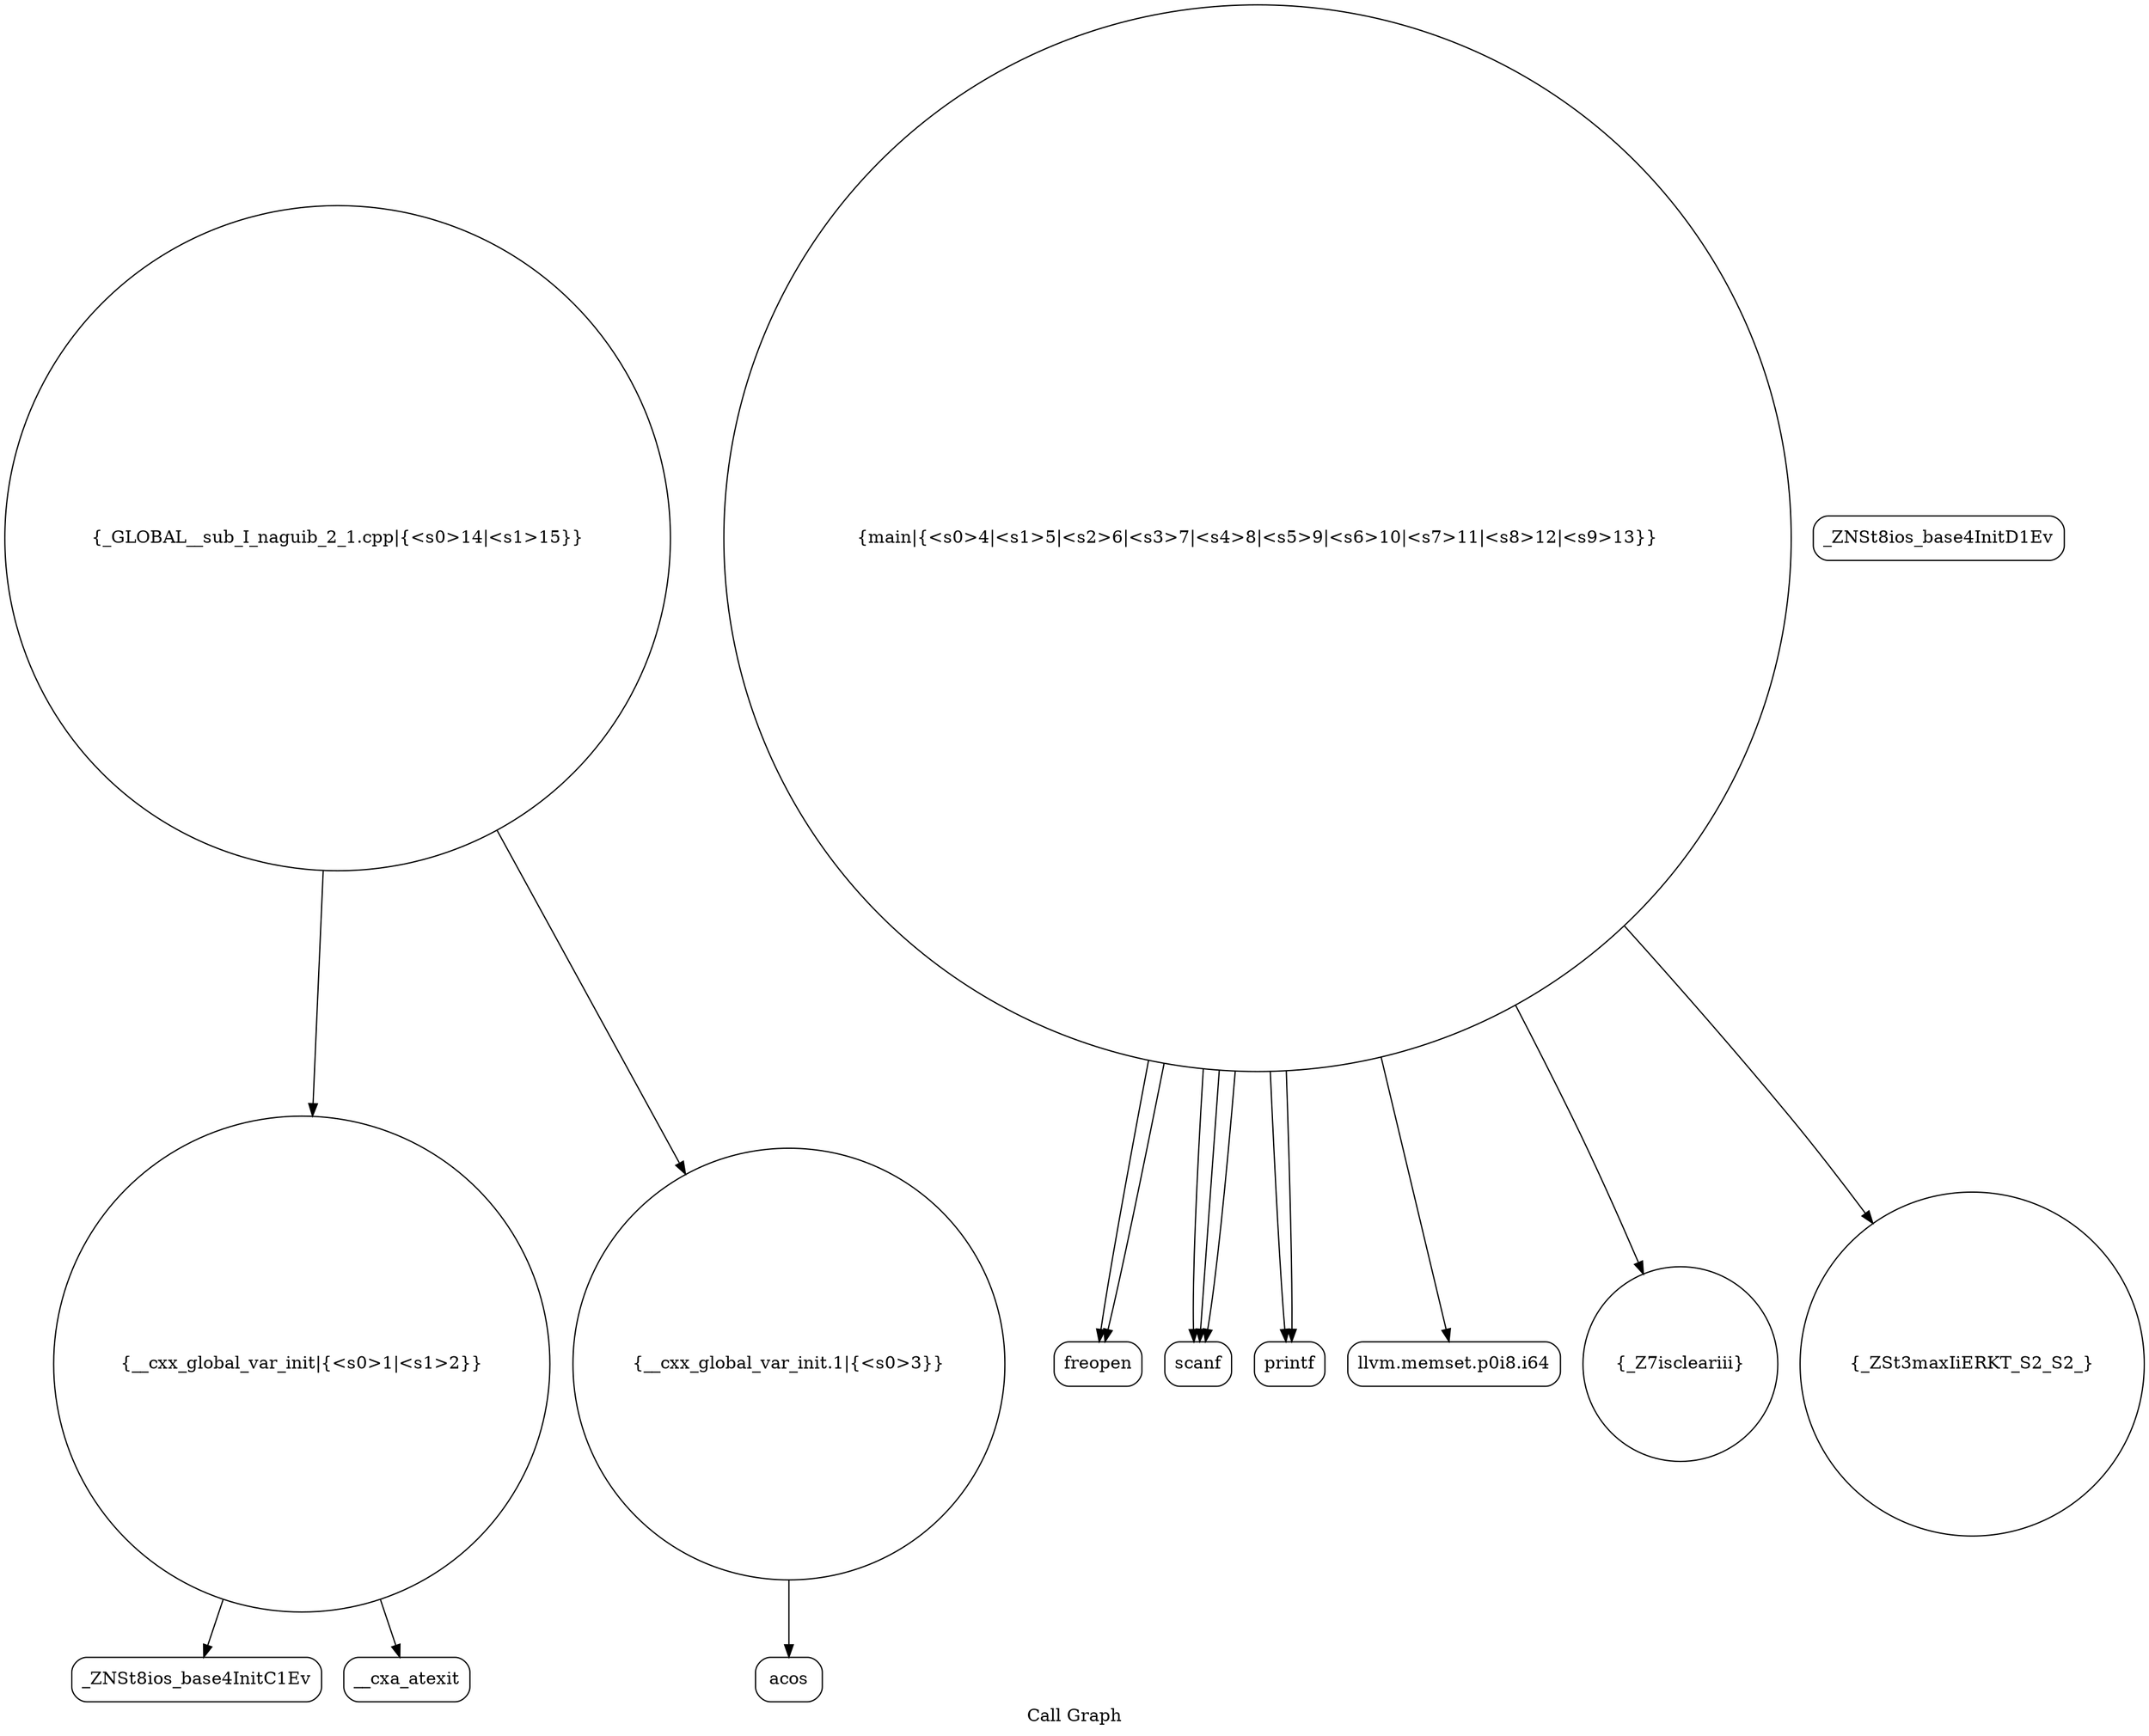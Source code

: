 digraph "Call Graph" {
	label="Call Graph";

	Node0x556a91d9c700 [shape=record,shape=circle,label="{__cxx_global_var_init|{<s0>1|<s1>2}}"];
	Node0x556a91d9c700:s0 -> Node0x556a91d9cb90[color=black];
	Node0x556a91d9c700:s1 -> Node0x556a91d9cc90[color=black];
	Node0x556a91d9ce90 [shape=record,shape=circle,label="{main|{<s0>4|<s1>5|<s2>6|<s3>7|<s4>8|<s5>9|<s6>10|<s7>11|<s8>12|<s9>13}}"];
	Node0x556a91d9ce90:s0 -> Node0x556a91d9cf10[color=black];
	Node0x556a91d9ce90:s1 -> Node0x556a91d9cf10[color=black];
	Node0x556a91d9ce90:s2 -> Node0x556a91d9cf90[color=black];
	Node0x556a91d9ce90:s3 -> Node0x556a91d9d010[color=black];
	Node0x556a91d9ce90:s4 -> Node0x556a91d9cf90[color=black];
	Node0x556a91d9ce90:s5 -> Node0x556a91d9cf90[color=black];
	Node0x556a91d9ce90:s6 -> Node0x556a91d9d090[color=black];
	Node0x556a91d9ce90:s7 -> Node0x556a91d9ce10[color=black];
	Node0x556a91d9ce90:s8 -> Node0x556a91d9d110[color=black];
	Node0x556a91d9ce90:s9 -> Node0x556a91d9d010[color=black];
	Node0x556a91d9cc10 [shape=record,shape=Mrecord,label="{_ZNSt8ios_base4InitD1Ev}"];
	Node0x556a91d9cf90 [shape=record,shape=Mrecord,label="{scanf}"];
	Node0x556a91d9cd10 [shape=record,shape=circle,label="{__cxx_global_var_init.1|{<s0>3}}"];
	Node0x556a91d9cd10:s0 -> Node0x556a91d9cd90[color=black];
	Node0x556a91d9d090 [shape=record,shape=Mrecord,label="{llvm.memset.p0i8.i64}"];
	Node0x556a91d9ce10 [shape=record,shape=circle,label="{_Z7iscleariii}"];
	Node0x556a91d9d190 [shape=record,shape=circle,label="{_GLOBAL__sub_I_naguib_2_1.cpp|{<s0>14|<s1>15}}"];
	Node0x556a91d9d190:s0 -> Node0x556a91d9c700[color=black];
	Node0x556a91d9d190:s1 -> Node0x556a91d9cd10[color=black];
	Node0x556a91d9cb90 [shape=record,shape=Mrecord,label="{_ZNSt8ios_base4InitC1Ev}"];
	Node0x556a91d9cf10 [shape=record,shape=Mrecord,label="{freopen}"];
	Node0x556a91d9cc90 [shape=record,shape=Mrecord,label="{__cxa_atexit}"];
	Node0x556a91d9d010 [shape=record,shape=Mrecord,label="{printf}"];
	Node0x556a91d9cd90 [shape=record,shape=Mrecord,label="{acos}"];
	Node0x556a91d9d110 [shape=record,shape=circle,label="{_ZSt3maxIiERKT_S2_S2_}"];
}
